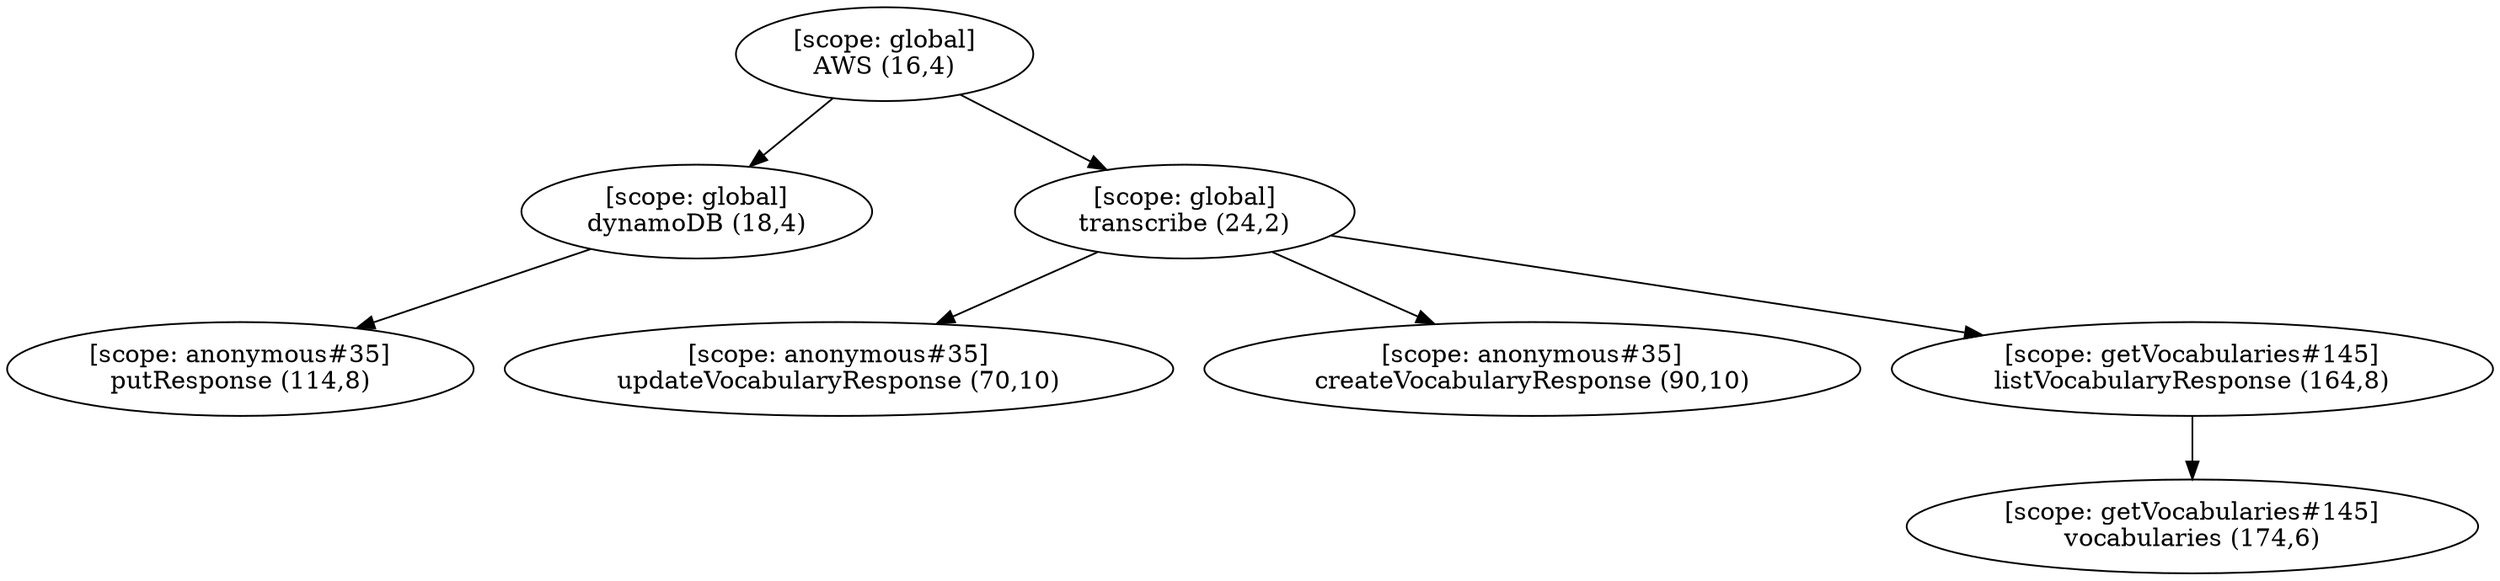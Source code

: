 digraph G {
  graph [ rankdir =TB ];
subgraph global {
  graph [ label = "Scope [global]" ];
  "[scope: global]
AWS (16,4)";
  "[scope: global]
dynamoDB (18,4)";
  "[scope: global]
transcribe (24,2)";
}

subgraph anonymous_35 {
  graph [ label = "Scope [anonymous_35]" ];
  "[scope: anonymous#35]
updateVocabularyResponse (70,10)";
  "[scope: anonymous#35]
createVocabularyResponse (90,10)";
  "[scope: anonymous#35]
putResponse (114,8)";
}

subgraph getVocabularies_145 {
  graph [ label = "Scope [getVocabularies_145]" ];
  "[scope: getVocabularies#145]
listVocabularyResponse (164,8)";
  "[scope: getVocabularies#145]
vocabularies (174,6)";
}

  "[scope: global]
AWS (16,4)" -> "[scope: global]
dynamoDB (18,4)";
  "[scope: global]
AWS (16,4)" -> "[scope: global]
transcribe (24,2)";
  "[scope: global]
transcribe (24,2)" -> "[scope: anonymous#35]
updateVocabularyResponse (70,10)";
  "[scope: global]
transcribe (24,2)" -> "[scope: anonymous#35]
createVocabularyResponse (90,10)";
  "[scope: global]
dynamoDB (18,4)" -> "[scope: anonymous#35]
putResponse (114,8)";
  "[scope: global]
transcribe (24,2)" -> "[scope: getVocabularies#145]
listVocabularyResponse (164,8)";
  "[scope: getVocabularies#145]
listVocabularyResponse (164,8)" -> "[scope: getVocabularies#145]
vocabularies (174,6)";
}
